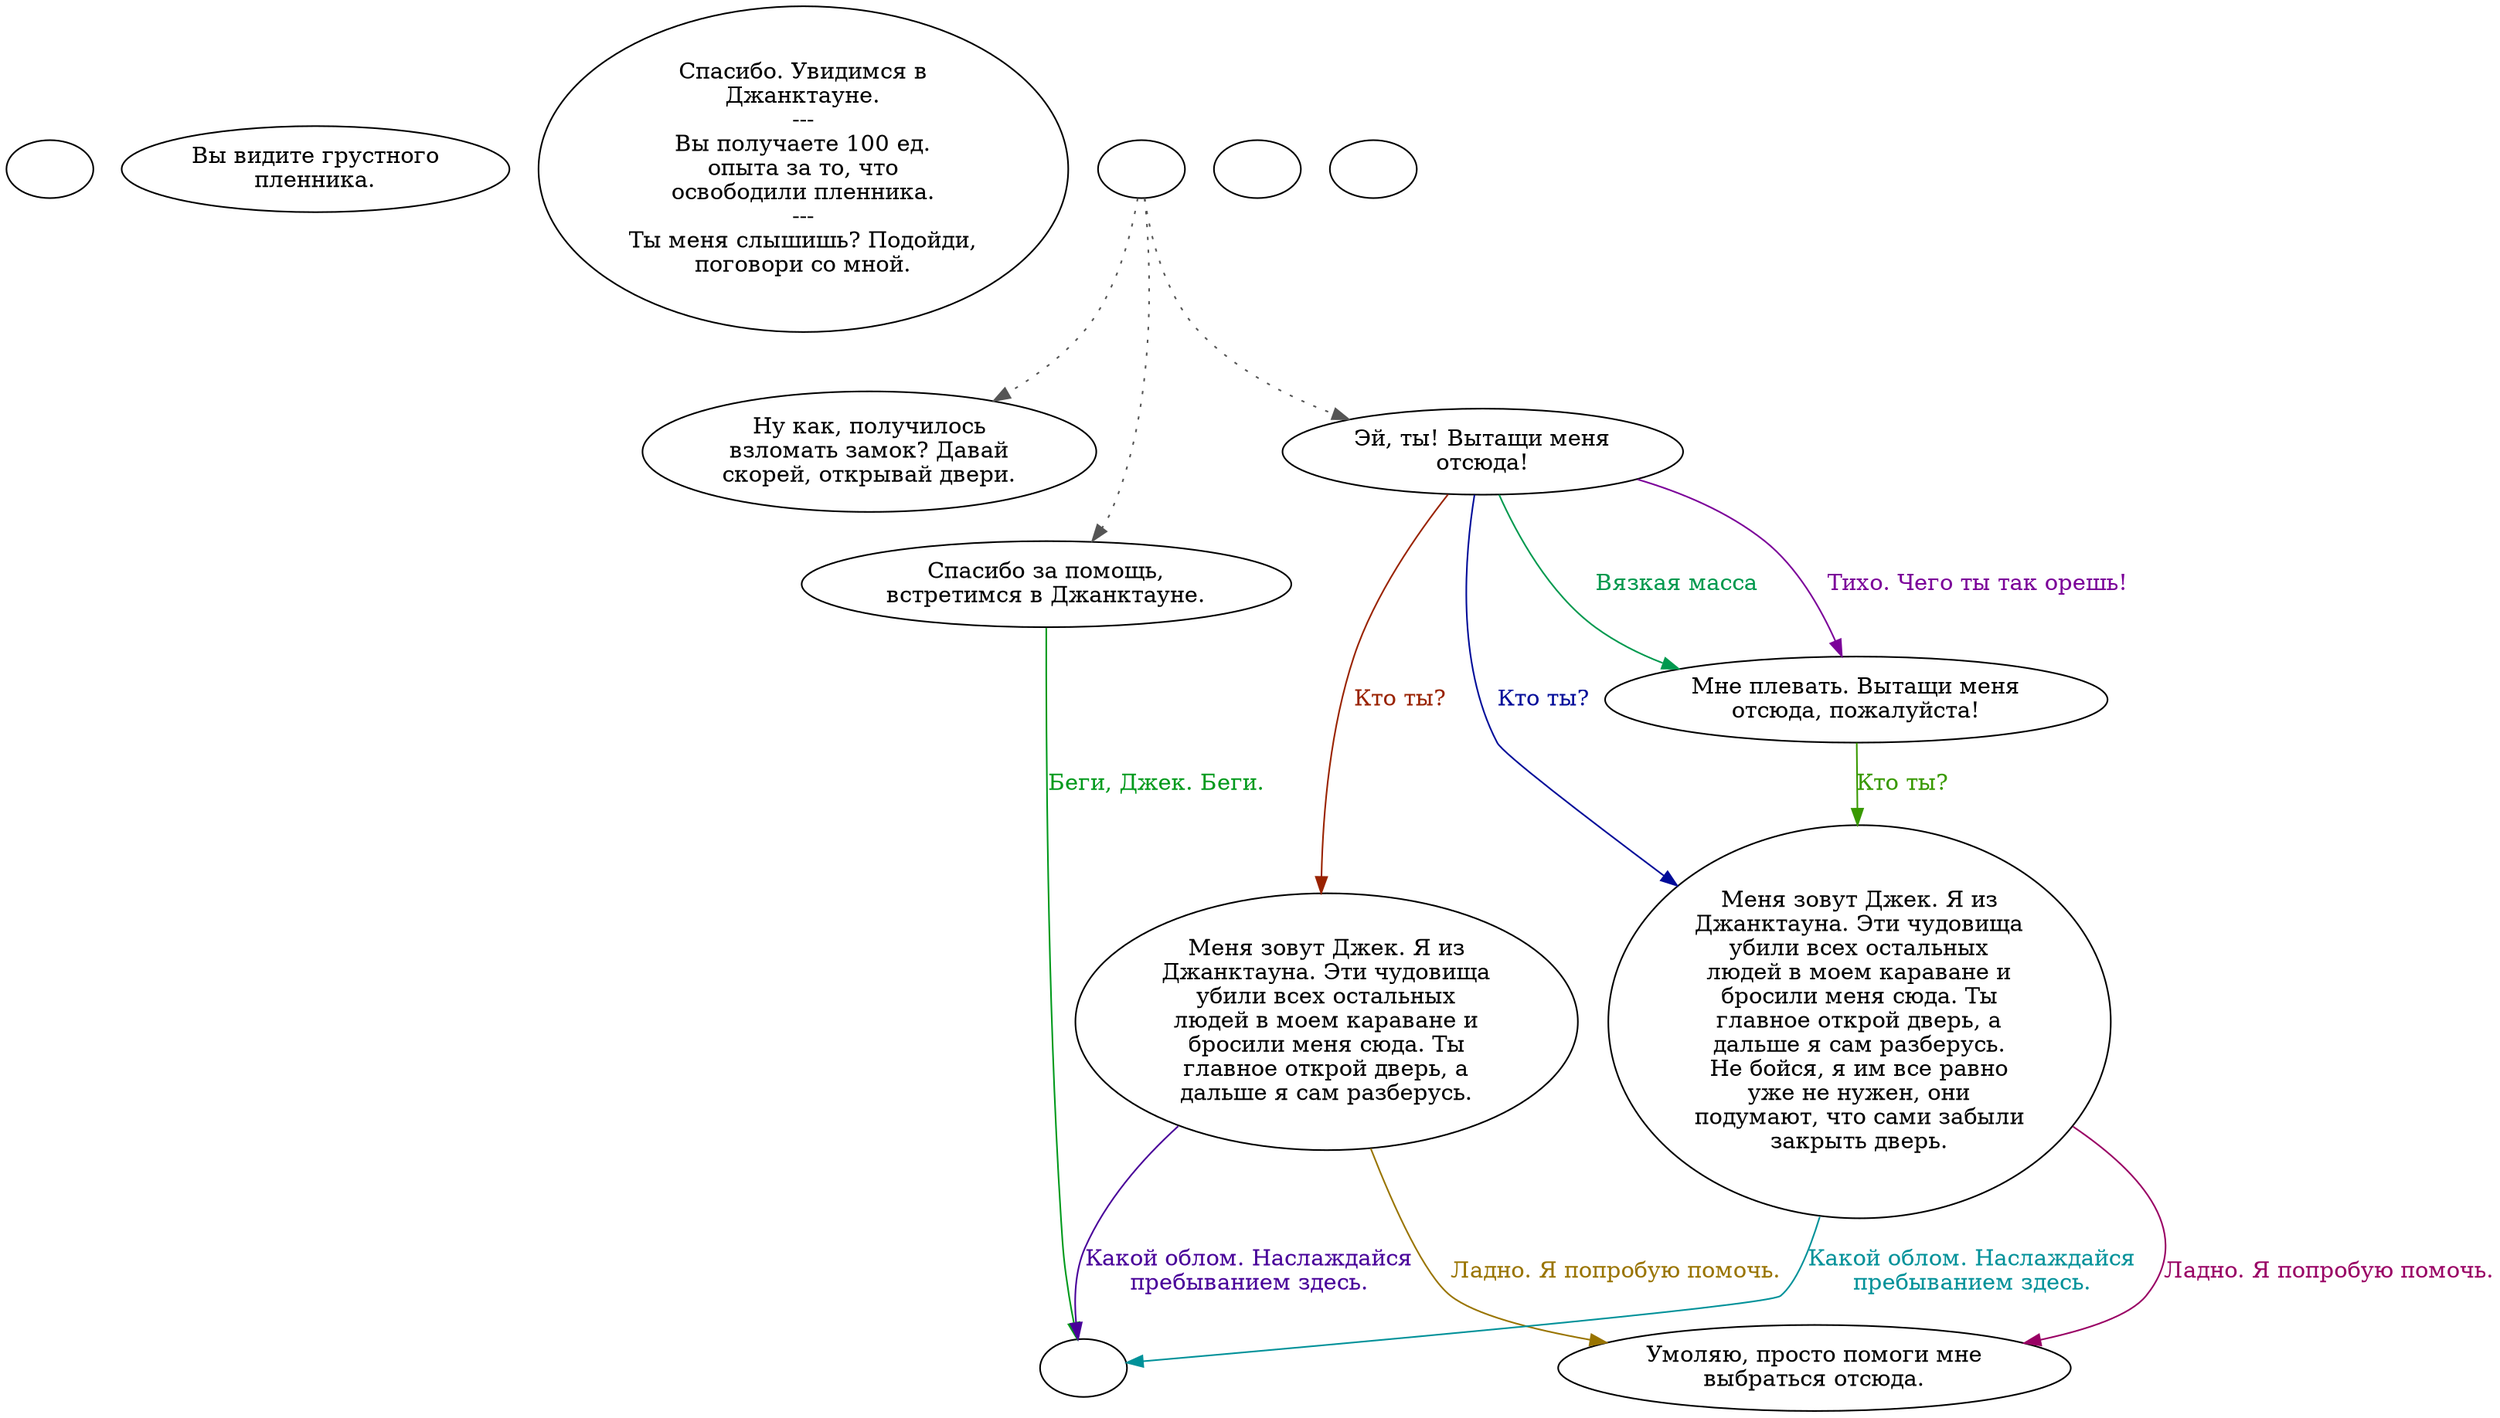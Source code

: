 digraph raidpris {
  "start" [style=filled       fillcolor="#FFFFFF"       color="#000000"]
  "start" [label=""]
  "look_at_p_proc" [style=filled       fillcolor="#FFFFFF"       color="#000000"]
  "look_at_p_proc" [label="Вы видите грустного\nпленника."]
  "critter_p_proc" [style=filled       fillcolor="#FFFFFF"       color="#000000"]
  "critter_p_proc" [label="Спасибо. Увидимся в\nДжанктауне.\n---\nВы получаете 100 ед.\nопыта за то, что\nосвободили пленника.\n---\nТы меня слышишь? Подойди,\nпоговори со мной."]
  "talk_p_proc" [style=filled       fillcolor="#FFFFFF"       color="#000000"]
  "talk_p_proc" -> "prisoner04" [style=dotted color="#555555"]
  "talk_p_proc" -> "prisoner07" [style=dotted color="#555555"]
  "talk_p_proc" -> "prisoner00" [style=dotted color="#555555"]
  "talk_p_proc" [label=""]
  "map_enter_p_proc" [style=filled       fillcolor="#FFFFFF"       color="#000000"]
  "map_enter_p_proc" [label=""]
  "timed_event_p_proc" [style=filled       fillcolor="#FFFFFF"       color="#000000"]
  "timed_event_p_proc" [label=""]
  "prisoner00" [style=filled       fillcolor="#FFFFFF"       color="#000000"]
  "prisoner00" [label="Эй, ты! Вытащи меня\nотсюда!"]
  "prisoner00" -> "prisoner01" [label="Тихо. Чего ты так орешь!" color="#7B0099" fontcolor="#7B0099"]
  "prisoner00" -> "prisoner01" [label="Вязкая масса" color="#00994E" fontcolor="#00994E"]
  "prisoner00" -> "prisoner06" [label="Кто ты?" color="#992200" fontcolor="#992200"]
  "prisoner00" -> "prisoner02" [label="Кто ты?" color="#000B99" fontcolor="#000B99"]
  "prisoner01" [style=filled       fillcolor="#FFFFFF"       color="#000000"]
  "prisoner01" [label="Мне плевать. Вытащи меня\nотсюда, пожалуйста!"]
  "prisoner01" -> "prisoner02" [label="Кто ты?" color="#389900" fontcolor="#389900"]
  "prisoner02" [style=filled       fillcolor="#FFFFFF"       color="#000000"]
  "prisoner02" [label="Меня зовут Джек. Я из\nДжанктауна. Эти чудовища\nубили всех остальных\nлюдей в моем караване и\nбросили меня сюда. Ты\nглавное открой дверь, а\nдальше я сам разберусь.\nНе бойся, я им все равно\nуже не нужен, они\nподумают, что сами забыли\nзакрыть дверь."]
  "prisoner02" -> "prisoner03" [label="Ладно. Я попробую помочь." color="#990064" fontcolor="#990064"]
  "prisoner02" -> "prisonerend" [label="Какой облом. Наслаждайся\nпребыванием здесь." color="#009199" fontcolor="#009199"]
  "prisoner03" [style=filled       fillcolor="#FFFFFF"       color="#000000"]
  "prisoner03" [label="Умоляю, просто помоги мне\nвыбраться отсюда."]
  "prisoner04" [style=filled       fillcolor="#FFFFFF"       color="#000000"]
  "prisoner04" [label="Ну как, получилось\nвзломать замок? Давай\nскорей, открывай двери."]
  "prisoner06" [style=filled       fillcolor="#FFFFFF"       color="#000000"]
  "prisoner06" [label="Меня зовут Джек. Я из\nДжанктауна. Эти чудовища\nубили всех остальных\nлюдей в моем караване и\nбросили меня сюда. Ты\nглавное открой дверь, а\nдальше я сам разберусь."]
  "prisoner06" -> "prisoner03" [label="Ладно. Я попробую помочь." color="#997400" fontcolor="#997400"]
  "prisoner06" -> "prisonerend" [label="Какой облом. Наслаждайся\nпребыванием здесь." color="#480099" fontcolor="#480099"]
  "prisoner07" [style=filled       fillcolor="#FFFFFF"       color="#000000"]
  "prisoner07" [label="Спасибо за помощь,\nвстретимся в Джанктауне."]
  "prisoner07" -> "prisonerend" [label="Беги, Джек. Беги." color="#00991B" fontcolor="#00991B"]
  "prisonerend" [style=filled       fillcolor="#FFFFFF"       color="#000000"]
  "prisonerend" [label=""]
}